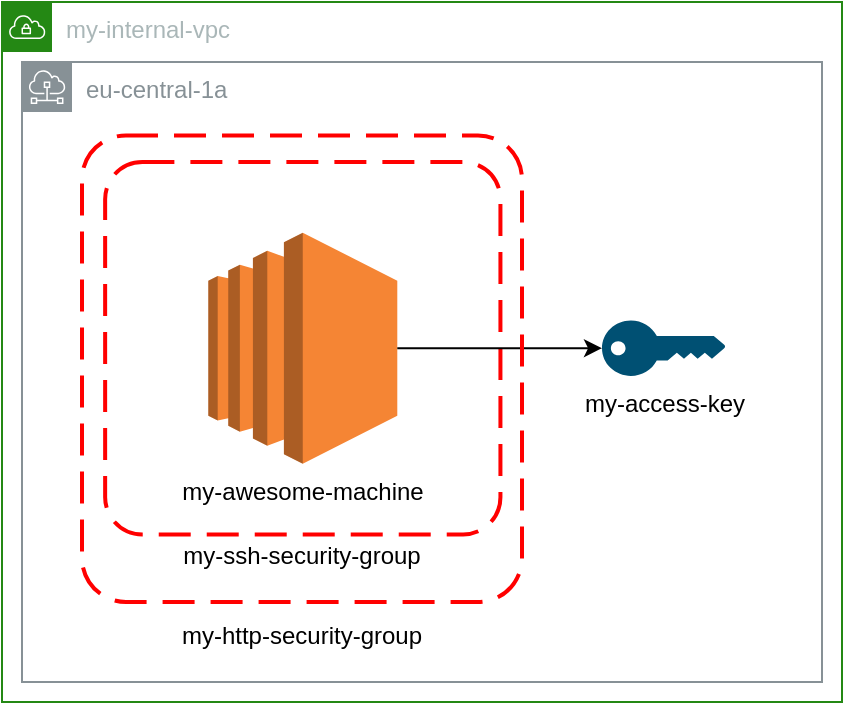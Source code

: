 <mxfile version="15.4.0" type="device"><diagram id="2X9yTwifpk7ho6RbvxJY" name="Page-1"><mxGraphModel dx="865" dy="525" grid="1" gridSize="10" guides="1" tooltips="1" connect="1" arrows="1" fold="1" page="1" pageScale="1" pageWidth="850" pageHeight="1100" math="0" shadow="0"><root><mxCell id="0"/><mxCell id="1" parent="0"/><mxCell id="tDBdvA8FD4EWqSxd6amm-5" value="" style="group" vertex="1" connectable="0" parent="1"><mxGeometry x="80" y="100" width="420" height="350" as="geometry"/></mxCell><mxCell id="OlR7pzi-x2oGkePeQHmt-1" value="my-internal-vpc" style="points=[[0,0],[0.25,0],[0.5,0],[0.75,0],[1,0],[1,0.25],[1,0.5],[1,0.75],[1,1],[0.75,1],[0.5,1],[0.25,1],[0,1],[0,0.75],[0,0.5],[0,0.25]];outlineConnect=0;gradientColor=none;html=1;whiteSpace=wrap;fontSize=12;fontStyle=0;shape=mxgraph.aws4.group;grIcon=mxgraph.aws4.group_vpc;strokeColor=#248814;fillColor=none;verticalAlign=top;align=left;spacingLeft=30;fontColor=#AAB7B8;dashed=0;" parent="tDBdvA8FD4EWqSxd6amm-5" vertex="1"><mxGeometry width="420" height="350" as="geometry"/></mxCell><mxCell id="OlR7pzi-x2oGkePeQHmt-2" value="eu-central-1a" style="sketch=0;outlineConnect=0;gradientColor=none;html=1;whiteSpace=wrap;fontSize=12;fontStyle=0;shape=mxgraph.aws4.group;grIcon=mxgraph.aws4.group_subnet;strokeColor=#879196;fillColor=none;verticalAlign=top;align=left;spacingLeft=30;fontColor=#879196;dashed=0;" parent="tDBdvA8FD4EWqSxd6amm-5" vertex="1"><mxGeometry x="10" y="30" width="400" height="310" as="geometry"/></mxCell><mxCell id="vrSLL2G3i30cmCmcuUjs-1" value="" style="rounded=1;arcSize=10;dashed=1;strokeColor=#ff0000;fillColor=none;gradientColor=none;dashPattern=8 4;strokeWidth=2;" parent="tDBdvA8FD4EWqSxd6amm-5" vertex="1"><mxGeometry x="51.572" y="80.0" width="197.647" height="186.207" as="geometry"/></mxCell><mxCell id="OlR7pzi-x2oGkePeQHmt-4" value="my-access-key" style="points=[[0,0.5,0],[0.24,0,0],[0.5,0.28,0],[0.995,0.475,0],[0.5,0.72,0],[0.24,1,0]];verticalLabelPosition=bottom;sketch=0;html=1;verticalAlign=top;aspect=fixed;align=center;pointerEvents=1;shape=mxgraph.cisco19.key;fillColor=#005073;strokeColor=none;" parent="tDBdvA8FD4EWqSxd6amm-5" vertex="1"><mxGeometry x="300.001" y="159.208" width="61.765" height="27.794" as="geometry"/></mxCell><mxCell id="OlR7pzi-x2oGkePeQHmt-3" value="my-awesome-machine" style="outlineConnect=0;dashed=0;verticalLabelPosition=bottom;verticalAlign=top;align=center;html=1;shape=mxgraph.aws3.ec2;fillColor=#F58534;gradientColor=none;" parent="tDBdvA8FD4EWqSxd6amm-5" vertex="1"><mxGeometry x="103.145" y="115.38" width="94.5" height="115.448" as="geometry"/></mxCell><mxCell id="OlR7pzi-x2oGkePeQHmt-5" style="edgeStyle=orthogonalEdgeStyle;rounded=0;orthogonalLoop=1;jettySize=auto;html=1;entryX=0;entryY=0.5;entryDx=0;entryDy=0;entryPerimeter=0;" parent="tDBdvA8FD4EWqSxd6amm-5" source="OlR7pzi-x2oGkePeQHmt-3" target="OlR7pzi-x2oGkePeQHmt-4" edge="1"><mxGeometry as="geometry"/></mxCell><mxCell id="tDBdvA8FD4EWqSxd6amm-2" value="" style="rounded=1;arcSize=10;dashed=1;strokeColor=#ff0000;fillColor=none;gradientColor=none;dashPattern=8 4;strokeWidth=2;" vertex="1" parent="tDBdvA8FD4EWqSxd6amm-5"><mxGeometry x="40" y="66.71" width="220" height="233.29" as="geometry"/></mxCell><mxCell id="tDBdvA8FD4EWqSxd6amm-3" value="my-ssh-security-group" style="text;html=1;strokeColor=none;fillColor=none;align=center;verticalAlign=middle;whiteSpace=wrap;rounded=0;" vertex="1" parent="tDBdvA8FD4EWqSxd6amm-5"><mxGeometry x="85" y="270" width="130" height="13.79" as="geometry"/></mxCell><mxCell id="tDBdvA8FD4EWqSxd6amm-4" value="my-http-security-group" style="text;html=1;strokeColor=none;fillColor=none;align=center;verticalAlign=middle;whiteSpace=wrap;rounded=0;" vertex="1" parent="tDBdvA8FD4EWqSxd6amm-5"><mxGeometry x="85" y="310" width="130" height="13.79" as="geometry"/></mxCell></root></mxGraphModel></diagram></mxfile>